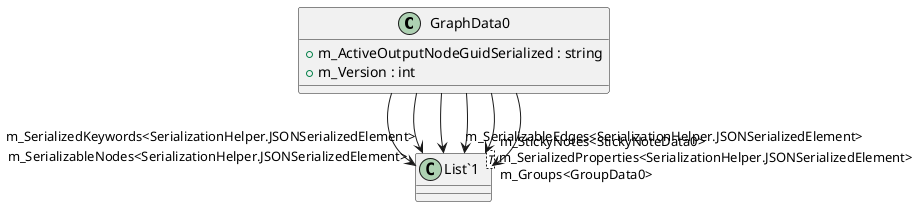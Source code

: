@startuml
class GraphData0 {
    + m_ActiveOutputNodeGuidSerialized : string
    + m_Version : int
}
class "List`1"<T> {
}
GraphData0 --> "m_SerializableNodes<SerializationHelper.JSONSerializedElement>" "List`1"
GraphData0 --> "m_SerializableEdges<SerializationHelper.JSONSerializedElement>" "List`1"
GraphData0 --> "m_SerializedProperties<SerializationHelper.JSONSerializedElement>" "List`1"
GraphData0 --> "m_SerializedKeywords<SerializationHelper.JSONSerializedElement>" "List`1"
GraphData0 --> "m_StickyNotes<StickyNoteData0>" "List`1"
GraphData0 --> "m_Groups<GroupData0>" "List`1"
@enduml
